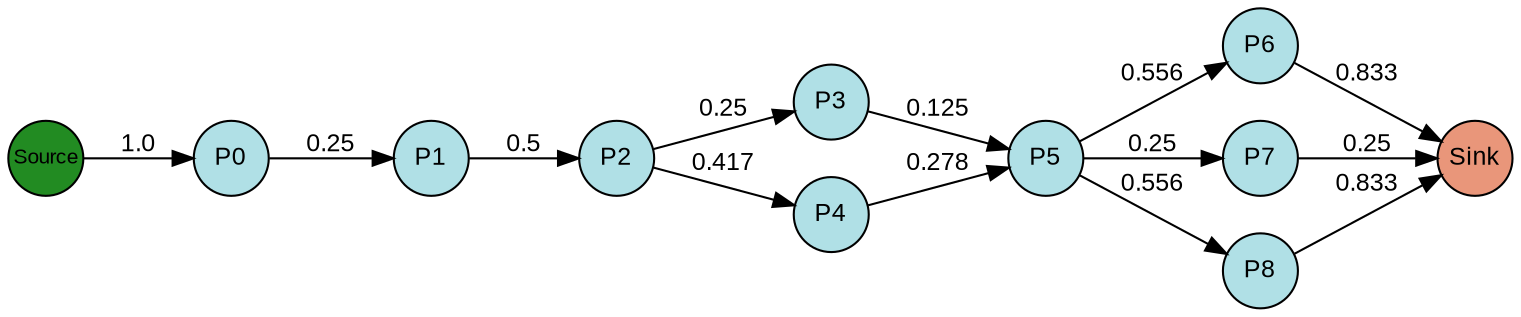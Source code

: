 digraph {
  splines=true;
node [margin=0 fontname=arial fontcolor=black fontsize=12 shape=circle width=0.5 fixedsize=true style=filled fillcolor=powderblue]
  1 [label="P0"]
  2 [label="P1"]
  3 [label="P2"]
  4 [label="P3"]
  5 [label="P4"]
  6 [label="P5"]
  7 [label="P6"]
  8 [label="P7"]
  9 [label="P8"]
  node [margin=0 fontname=arial fontcolor=black fontsize=10 shape=circle width=0.5 fixedsize=true style=filled fillcolor=forestgreen]
  10 [label="Source"]
  node [margin=0 fontname=arial fontcolor=black fontsize=12 shape=circle width=0.5 fixedsize=true style=filled fillcolor=darksalmon]
  11 [label="Sink"]
rankdir=LR
edge [margin=0 fontname=arial fontcolor=black fontsize=12]
   1 -> 2 [label="0.25"]
   2 -> 3 [label="0.5"]
   3 -> 4 [label="0.25"]
   3 -> 5 [label="0.417"]
   4 -> 6 [label="0.125"]
   5 -> 6 [label="0.278"]
   6 -> 7 [label="0.556"]
   6 -> 8 [label="0.25"]
   6 -> 9 [label="0.556"]
   10 -> 1 [label="1.0"]
   9 -> 11 [label="0.833"]
   8 -> 11 [label="0.25"]
   7 -> 11 [label="0.833"]

  {rank=same 10}
	{rank=same  1 }
	{rank=same  2 }
	{rank=same  3 }
	{rank=same  4, 5 }
	{rank=same  6 }
	{rank=same  7, 8, 9 }
  {rank=same 11}
}
